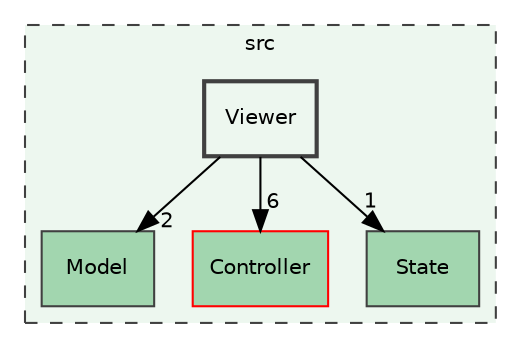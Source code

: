 digraph "src/Viewer"
{
 // LATEX_PDF_SIZE
  edge [fontname="Helvetica",fontsize="10",labelfontname="Helvetica",labelfontsize="10"];
  node [fontname="Helvetica",fontsize="10",shape=record];
  compound=true
  subgraph clusterdir_68267d1309a1af8e8297ef4c3efbcdba {
    graph [ bgcolor="#edf7ef", pencolor="grey25", style="filled,dashed,", label="src", fontname="Helvetica", fontsize="10", URL="dir_68267d1309a1af8e8297ef4c3efbcdba.html"]
  dir_32e188284d239da8bb14ec1dabb0c35f [shape=box, label="Model", style="filled,", fillcolor="#a2d6af", color="grey25", URL="dir_32e188284d239da8bb14ec1dabb0c35f.html"];
  dir_b3b6f0ba51cfe0acc4894d1f872bef0a [shape=box, label="Controller", style="filled,", fillcolor="#a2d6af", color="red", URL="dir_b3b6f0ba51cfe0acc4894d1f872bef0a.html"];
  dir_cf5e6ed7eacdbfb8208f2a22f496e887 [shape=box, label="State", style="filled,", fillcolor="#a2d6af", color="grey25", URL="dir_cf5e6ed7eacdbfb8208f2a22f496e887.html"];
  dir_568cefa59004bda38c610b03b749a63b [shape=box, label="Viewer", style="filled,bold,", fillcolor="#edf7ef", color="grey25", URL="dir_568cefa59004bda38c610b03b749a63b.html"];
  }
  dir_568cefa59004bda38c610b03b749a63b->dir_32e188284d239da8bb14ec1dabb0c35f [headlabel="2", labeldistance=1.5 headhref="dir_000009_000002.html"];
  dir_568cefa59004bda38c610b03b749a63b->dir_b3b6f0ba51cfe0acc4894d1f872bef0a [headlabel="6", labeldistance=1.5 headhref="dir_000009_000000.html"];
  dir_568cefa59004bda38c610b03b749a63b->dir_cf5e6ed7eacdbfb8208f2a22f496e887 [headlabel="1", labeldistance=1.5 headhref="dir_000009_000006.html"];
}
